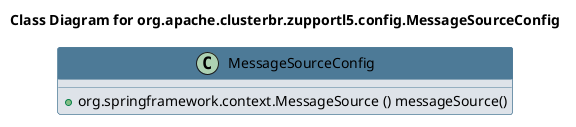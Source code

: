 @startuml 
skinparam class { 
 BackgroundColor #DEE3E9 
 ArrowColor #4D7A97 
 BorderColor #4D7A97 
}
left to right direction 
title Class Diagram for org.apache.clusterbr.zupportl5.config.MessageSourceConfig
skinparam titleBackgroundColor White
skinparam classHeaderBackgroundColor #4D7A97 
skinparam stereotypeCBackgroundColor #F8981D 

class MessageSourceConfig {
 + org.springframework.context.MessageSource () messageSource()
}
@enduml